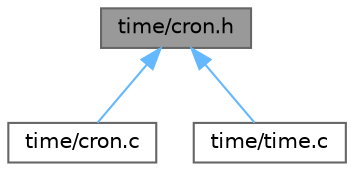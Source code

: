 digraph "time/cron.h"
{
 // INTERACTIVE_SVG=YES
 // LATEX_PDF_SIZE
  bgcolor="transparent";
  edge [fontname=Helvetica,fontsize=10,labelfontname=Helvetica,labelfontsize=10];
  node [fontname=Helvetica,fontsize=10,shape=box,height=0.2,width=0.4];
  Node1 [id="Node000001",label="time/cron.h",height=0.2,width=0.4,color="gray40", fillcolor="grey60", style="filled", fontcolor="black",tooltip="Cron-like scheduling framework for embebedded systems."];
  Node1 -> Node2 [id="edge1_Node000001_Node000002",dir="back",color="steelblue1",style="solid",tooltip=" "];
  Node2 [id="Node000002",label="time/cron.c",height=0.2,width=0.4,color="grey40", fillcolor="white", style="filled",URL="$cron_8c.html",tooltip="Cron-like scheduling framework implementations."];
  Node1 -> Node3 [id="edge2_Node000001_Node000003",dir="back",color="steelblue1",style="solid",tooltip=" "];
  Node3 [id="Node000003",label="time/time.c",height=0.2,width=0.4,color="grey40", fillcolor="white", style="filled",URL="$time_8c.html",tooltip="Time related function implementations."];
}

